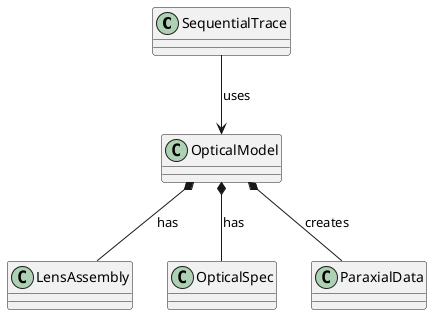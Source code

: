 @startuml trace

class SequentialTrace 
class OpticalModel

class LensAssembly
class OpticalSpec
class ParaxialData

OpticalModel *-- ParaxialData : creates
OpticalModel *-- LensAssembly : has
OpticalModel *-- OpticalSpec : has

SequentialTrace --> OpticalModel : uses

@enduml
